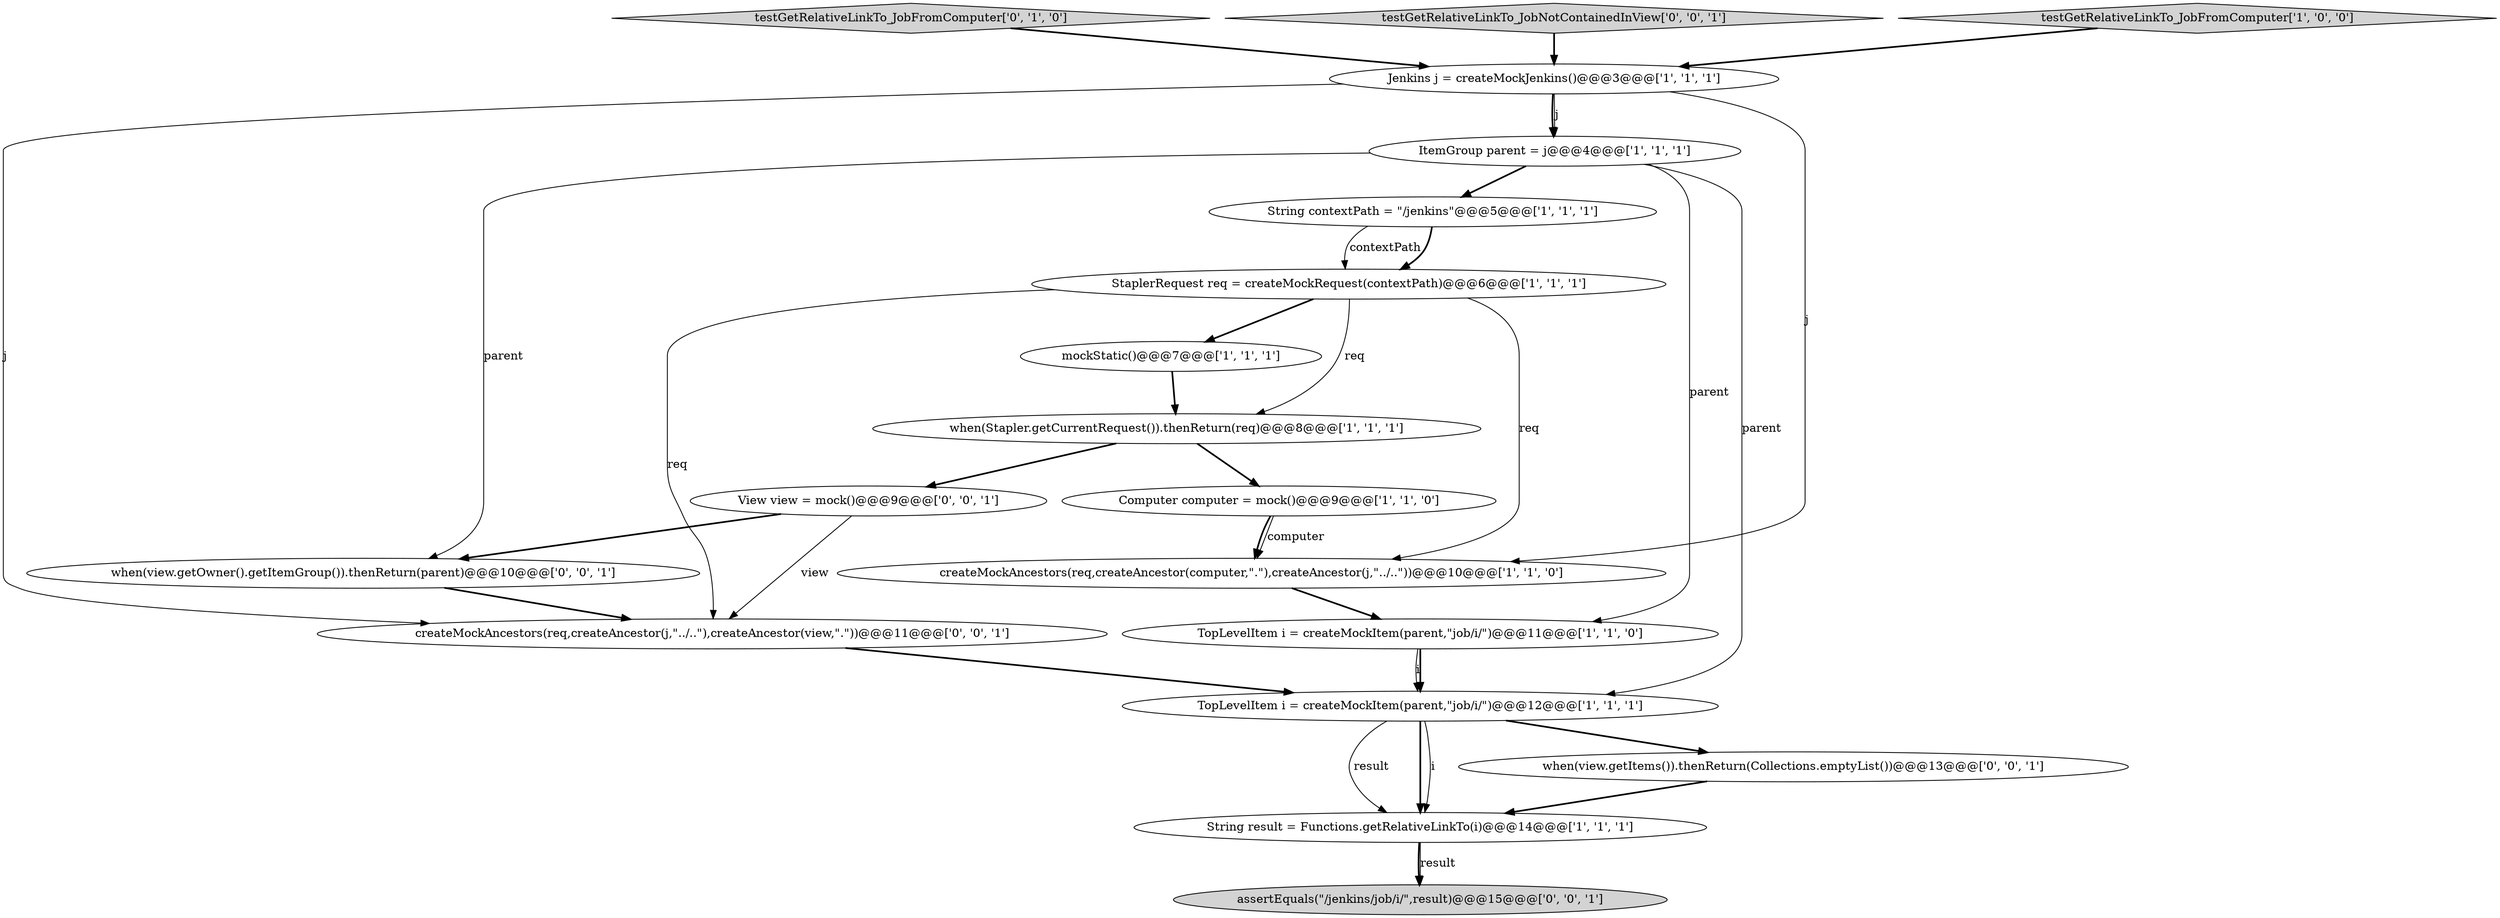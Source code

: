 digraph {
12 [style = filled, label = "testGetRelativeLinkTo_JobFromComputer['0', '1', '0']", fillcolor = lightgray, shape = diamond image = "AAA0AAABBB2BBB"];
16 [style = filled, label = "when(view.getOwner().getItemGroup()).thenReturn(parent)@@@10@@@['0', '0', '1']", fillcolor = white, shape = ellipse image = "AAA0AAABBB3BBB"];
5 [style = filled, label = "String contextPath = \"/jenkins\"@@@5@@@['1', '1', '1']", fillcolor = white, shape = ellipse image = "AAA0AAABBB1BBB"];
4 [style = filled, label = "String result = Functions.getRelativeLinkTo(i)@@@14@@@['1', '1', '1']", fillcolor = white, shape = ellipse image = "AAA0AAABBB1BBB"];
0 [style = filled, label = "ItemGroup parent = j@@@4@@@['1', '1', '1']", fillcolor = white, shape = ellipse image = "AAA0AAABBB1BBB"];
1 [style = filled, label = "createMockAncestors(req,createAncestor(computer,\".\"),createAncestor(j,\"../..\"))@@@10@@@['1', '1', '0']", fillcolor = white, shape = ellipse image = "AAA0AAABBB1BBB"];
3 [style = filled, label = "Jenkins j = createMockJenkins()@@@3@@@['1', '1', '1']", fillcolor = white, shape = ellipse image = "AAA0AAABBB1BBB"];
9 [style = filled, label = "when(Stapler.getCurrentRequest()).thenReturn(req)@@@8@@@['1', '1', '1']", fillcolor = white, shape = ellipse image = "AAA0AAABBB1BBB"];
14 [style = filled, label = "assertEquals(\"/jenkins/job/i/\",result)@@@15@@@['0', '0', '1']", fillcolor = lightgray, shape = ellipse image = "AAA0AAABBB3BBB"];
13 [style = filled, label = "testGetRelativeLinkTo_JobNotContainedInView['0', '0', '1']", fillcolor = lightgray, shape = diamond image = "AAA0AAABBB3BBB"];
11 [style = filled, label = "testGetRelativeLinkTo_JobFromComputer['1', '0', '0']", fillcolor = lightgray, shape = diamond image = "AAA0AAABBB1BBB"];
2 [style = filled, label = "TopLevelItem i = createMockItem(parent,\"job/i/\")@@@12@@@['1', '1', '1']", fillcolor = white, shape = ellipse image = "AAA0AAABBB1BBB"];
6 [style = filled, label = "mockStatic()@@@7@@@['1', '1', '1']", fillcolor = white, shape = ellipse image = "AAA0AAABBB1BBB"];
8 [style = filled, label = "Computer computer = mock()@@@9@@@['1', '1', '0']", fillcolor = white, shape = ellipse image = "AAA0AAABBB1BBB"];
15 [style = filled, label = "View view = mock()@@@9@@@['0', '0', '1']", fillcolor = white, shape = ellipse image = "AAA0AAABBB3BBB"];
17 [style = filled, label = "when(view.getItems()).thenReturn(Collections.emptyList())@@@13@@@['0', '0', '1']", fillcolor = white, shape = ellipse image = "AAA0AAABBB3BBB"];
7 [style = filled, label = "StaplerRequest req = createMockRequest(contextPath)@@@6@@@['1', '1', '1']", fillcolor = white, shape = ellipse image = "AAA0AAABBB1BBB"];
10 [style = filled, label = "TopLevelItem i = createMockItem(parent,\"job/i/\")@@@11@@@['1', '1', '0']", fillcolor = white, shape = ellipse image = "AAA0AAABBB1BBB"];
18 [style = filled, label = "createMockAncestors(req,createAncestor(j,\"../..\"),createAncestor(view,\".\"))@@@11@@@['0', '0', '1']", fillcolor = white, shape = ellipse image = "AAA0AAABBB3BBB"];
2->17 [style = bold, label=""];
4->14 [style = bold, label=""];
16->18 [style = bold, label=""];
2->4 [style = solid, label="result"];
8->1 [style = solid, label="computer"];
7->1 [style = solid, label="req"];
10->2 [style = solid, label="i"];
0->2 [style = solid, label="parent"];
18->2 [style = bold, label=""];
9->8 [style = bold, label=""];
7->9 [style = solid, label="req"];
2->4 [style = bold, label=""];
15->16 [style = bold, label=""];
3->0 [style = solid, label="j"];
3->0 [style = bold, label=""];
3->1 [style = solid, label="j"];
8->1 [style = bold, label=""];
0->10 [style = solid, label="parent"];
5->7 [style = solid, label="contextPath"];
13->3 [style = bold, label=""];
11->3 [style = bold, label=""];
0->16 [style = solid, label="parent"];
4->14 [style = solid, label="result"];
9->15 [style = bold, label=""];
7->18 [style = solid, label="req"];
7->6 [style = bold, label=""];
2->4 [style = solid, label="i"];
5->7 [style = bold, label=""];
10->2 [style = bold, label=""];
3->18 [style = solid, label="j"];
12->3 [style = bold, label=""];
6->9 [style = bold, label=""];
1->10 [style = bold, label=""];
17->4 [style = bold, label=""];
0->5 [style = bold, label=""];
15->18 [style = solid, label="view"];
}
